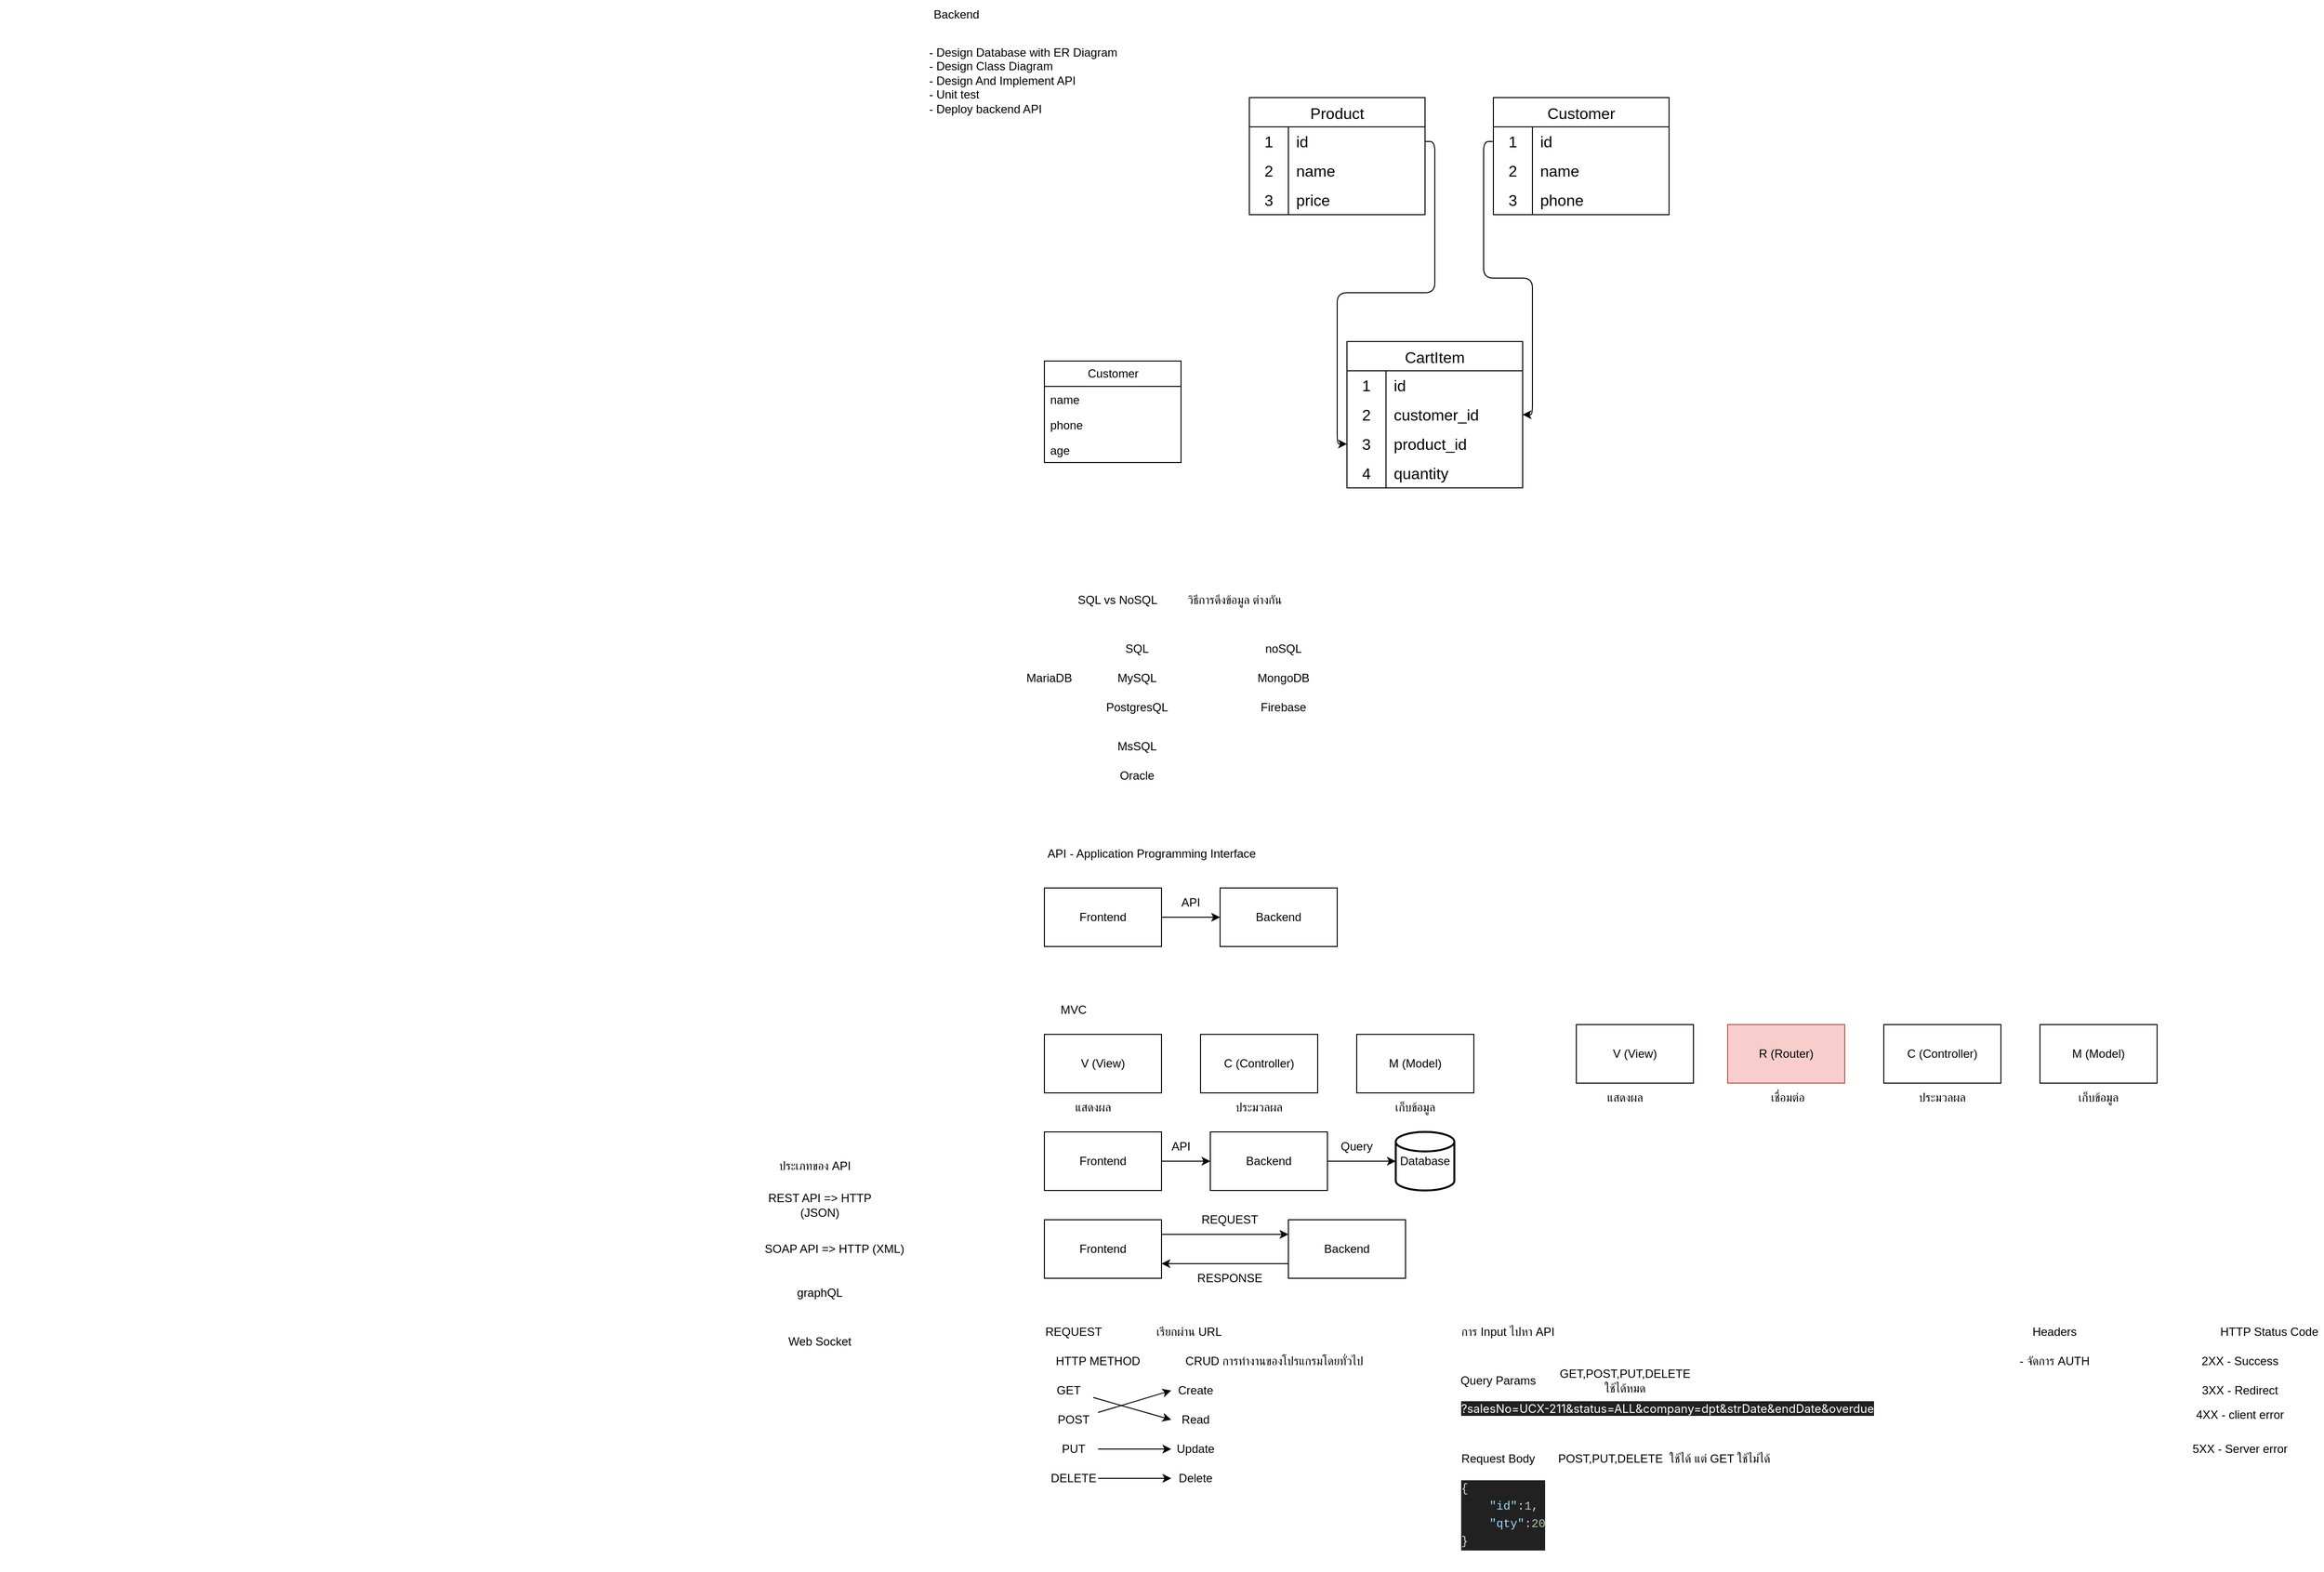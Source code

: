 <mxfile>
    <diagram id="RjGPyHFnhBbE_xV9-wUv" name="พื้นฐาน">
        <mxGraphModel dx="2564" dy="317" grid="1" gridSize="10" guides="1" tooltips="1" connect="1" arrows="1" fold="1" page="1" pageScale="1" pageWidth="850" pageHeight="1100" math="0" shadow="0">
            <root>
                <mxCell id="0"/>
                <mxCell id="1" parent="0"/>
                <mxCell id="3" value="Backend" style="text;html=1;align=center;verticalAlign=middle;whiteSpace=wrap;rounded=0;" parent="1" vertex="1">
                    <mxGeometry x="70" y="50" width="60" height="30" as="geometry"/>
                </mxCell>
                <mxCell id="4" value="- Design Database with ER Diagram&lt;div&gt;- Design Class Diagram&lt;/div&gt;&lt;div&gt;- Design And Implement API&lt;/div&gt;&lt;div&gt;- Unit test&lt;/div&gt;&lt;div&gt;- Deploy backend API&lt;/div&gt;&lt;div&gt;&lt;br&gt;&lt;/div&gt;" style="text;html=1;align=left;verticalAlign=top;whiteSpace=wrap;rounded=0;" parent="1" vertex="1">
                    <mxGeometry x="70" y="90" width="230" height="100" as="geometry"/>
                </mxCell>
                <mxCell id="8" value="Product" style="shape=table;startSize=30;container=1;collapsible=0;childLayout=tableLayout;fixedRows=1;rowLines=0;fontStyle=0;strokeColor=default;fontSize=16;" parent="1" vertex="1">
                    <mxGeometry x="400" y="150" width="180" height="120" as="geometry"/>
                </mxCell>
                <mxCell id="9" value="" style="shape=tableRow;horizontal=0;startSize=0;swimlaneHead=0;swimlaneBody=0;top=0;left=0;bottom=0;right=0;collapsible=0;dropTarget=0;fillColor=none;points=[[0,0.5],[1,0.5]];portConstraint=eastwest;strokeColor=inherit;fontSize=16;" parent="8" vertex="1">
                    <mxGeometry y="30" width="180" height="30" as="geometry"/>
                </mxCell>
                <mxCell id="10" value="1" style="shape=partialRectangle;html=1;whiteSpace=wrap;connectable=0;fillColor=none;top=0;left=0;bottom=0;right=0;overflow=hidden;pointerEvents=1;strokeColor=inherit;fontSize=16;" parent="9" vertex="1">
                    <mxGeometry width="40" height="30" as="geometry">
                        <mxRectangle width="40" height="30" as="alternateBounds"/>
                    </mxGeometry>
                </mxCell>
                <mxCell id="11" value="id" style="shape=partialRectangle;html=1;whiteSpace=wrap;connectable=0;fillColor=none;top=0;left=0;bottom=0;right=0;align=left;spacingLeft=6;overflow=hidden;strokeColor=inherit;fontSize=16;" parent="9" vertex="1">
                    <mxGeometry x="40" width="140" height="30" as="geometry">
                        <mxRectangle width="140" height="30" as="alternateBounds"/>
                    </mxGeometry>
                </mxCell>
                <mxCell id="12" value="" style="shape=tableRow;horizontal=0;startSize=0;swimlaneHead=0;swimlaneBody=0;top=0;left=0;bottom=0;right=0;collapsible=0;dropTarget=0;fillColor=none;points=[[0,0.5],[1,0.5]];portConstraint=eastwest;strokeColor=inherit;fontSize=16;" parent="8" vertex="1">
                    <mxGeometry y="60" width="180" height="30" as="geometry"/>
                </mxCell>
                <mxCell id="13" value="2" style="shape=partialRectangle;html=1;whiteSpace=wrap;connectable=0;fillColor=none;top=0;left=0;bottom=0;right=0;overflow=hidden;strokeColor=inherit;fontSize=16;" parent="12" vertex="1">
                    <mxGeometry width="40" height="30" as="geometry">
                        <mxRectangle width="40" height="30" as="alternateBounds"/>
                    </mxGeometry>
                </mxCell>
                <mxCell id="14" value="name" style="shape=partialRectangle;html=1;whiteSpace=wrap;connectable=0;fillColor=none;top=0;left=0;bottom=0;right=0;align=left;spacingLeft=6;overflow=hidden;strokeColor=inherit;fontSize=16;" parent="12" vertex="1">
                    <mxGeometry x="40" width="140" height="30" as="geometry">
                        <mxRectangle width="140" height="30" as="alternateBounds"/>
                    </mxGeometry>
                </mxCell>
                <mxCell id="15" value="" style="shape=tableRow;horizontal=0;startSize=0;swimlaneHead=0;swimlaneBody=0;top=0;left=0;bottom=0;right=0;collapsible=0;dropTarget=0;fillColor=none;points=[[0,0.5],[1,0.5]];portConstraint=eastwest;strokeColor=inherit;fontSize=16;" parent="8" vertex="1">
                    <mxGeometry y="90" width="180" height="30" as="geometry"/>
                </mxCell>
                <mxCell id="16" value="3" style="shape=partialRectangle;html=1;whiteSpace=wrap;connectable=0;fillColor=none;top=0;left=0;bottom=0;right=0;overflow=hidden;strokeColor=inherit;fontSize=16;" parent="15" vertex="1">
                    <mxGeometry width="40" height="30" as="geometry">
                        <mxRectangle width="40" height="30" as="alternateBounds"/>
                    </mxGeometry>
                </mxCell>
                <mxCell id="17" value="price" style="shape=partialRectangle;html=1;whiteSpace=wrap;connectable=0;fillColor=none;top=0;left=0;bottom=0;right=0;align=left;spacingLeft=6;overflow=hidden;strokeColor=inherit;fontSize=16;" parent="15" vertex="1">
                    <mxGeometry x="40" width="140" height="30" as="geometry">
                        <mxRectangle width="140" height="30" as="alternateBounds"/>
                    </mxGeometry>
                </mxCell>
                <mxCell id="18" value="Customer" style="shape=table;startSize=30;container=1;collapsible=0;childLayout=tableLayout;fixedRows=1;rowLines=0;fontStyle=0;strokeColor=default;fontSize=16;" parent="1" vertex="1">
                    <mxGeometry x="650" y="150" width="180" height="120" as="geometry"/>
                </mxCell>
                <mxCell id="19" value="" style="shape=tableRow;horizontal=0;startSize=0;swimlaneHead=0;swimlaneBody=0;top=0;left=0;bottom=0;right=0;collapsible=0;dropTarget=0;fillColor=none;points=[[0,0.5],[1,0.5]];portConstraint=eastwest;strokeColor=inherit;fontSize=16;" parent="18" vertex="1">
                    <mxGeometry y="30" width="180" height="30" as="geometry"/>
                </mxCell>
                <mxCell id="20" value="1" style="shape=partialRectangle;html=1;whiteSpace=wrap;connectable=0;fillColor=none;top=0;left=0;bottom=0;right=0;overflow=hidden;pointerEvents=1;strokeColor=inherit;fontSize=16;" parent="19" vertex="1">
                    <mxGeometry width="40" height="30" as="geometry">
                        <mxRectangle width="40" height="30" as="alternateBounds"/>
                    </mxGeometry>
                </mxCell>
                <mxCell id="21" value="id" style="shape=partialRectangle;html=1;whiteSpace=wrap;connectable=0;fillColor=none;top=0;left=0;bottom=0;right=0;align=left;spacingLeft=6;overflow=hidden;strokeColor=inherit;fontSize=16;" parent="19" vertex="1">
                    <mxGeometry x="40" width="140" height="30" as="geometry">
                        <mxRectangle width="140" height="30" as="alternateBounds"/>
                    </mxGeometry>
                </mxCell>
                <mxCell id="22" value="" style="shape=tableRow;horizontal=0;startSize=0;swimlaneHead=0;swimlaneBody=0;top=0;left=0;bottom=0;right=0;collapsible=0;dropTarget=0;fillColor=none;points=[[0,0.5],[1,0.5]];portConstraint=eastwest;strokeColor=inherit;fontSize=16;" parent="18" vertex="1">
                    <mxGeometry y="60" width="180" height="30" as="geometry"/>
                </mxCell>
                <mxCell id="23" value="2" style="shape=partialRectangle;html=1;whiteSpace=wrap;connectable=0;fillColor=none;top=0;left=0;bottom=0;right=0;overflow=hidden;strokeColor=inherit;fontSize=16;" parent="22" vertex="1">
                    <mxGeometry width="40" height="30" as="geometry">
                        <mxRectangle width="40" height="30" as="alternateBounds"/>
                    </mxGeometry>
                </mxCell>
                <mxCell id="24" value="name" style="shape=partialRectangle;html=1;whiteSpace=wrap;connectable=0;fillColor=none;top=0;left=0;bottom=0;right=0;align=left;spacingLeft=6;overflow=hidden;strokeColor=inherit;fontSize=16;" parent="22" vertex="1">
                    <mxGeometry x="40" width="140" height="30" as="geometry">
                        <mxRectangle width="140" height="30" as="alternateBounds"/>
                    </mxGeometry>
                </mxCell>
                <mxCell id="25" value="" style="shape=tableRow;horizontal=0;startSize=0;swimlaneHead=0;swimlaneBody=0;top=0;left=0;bottom=0;right=0;collapsible=0;dropTarget=0;fillColor=none;points=[[0,0.5],[1,0.5]];portConstraint=eastwest;strokeColor=inherit;fontSize=16;" parent="18" vertex="1">
                    <mxGeometry y="90" width="180" height="30" as="geometry"/>
                </mxCell>
                <mxCell id="26" value="3" style="shape=partialRectangle;html=1;whiteSpace=wrap;connectable=0;fillColor=none;top=0;left=0;bottom=0;right=0;overflow=hidden;strokeColor=inherit;fontSize=16;" parent="25" vertex="1">
                    <mxGeometry width="40" height="30" as="geometry">
                        <mxRectangle width="40" height="30" as="alternateBounds"/>
                    </mxGeometry>
                </mxCell>
                <mxCell id="27" value="phone" style="shape=partialRectangle;html=1;whiteSpace=wrap;connectable=0;fillColor=none;top=0;left=0;bottom=0;right=0;align=left;spacingLeft=6;overflow=hidden;strokeColor=inherit;fontSize=16;" parent="25" vertex="1">
                    <mxGeometry x="40" width="140" height="30" as="geometry">
                        <mxRectangle width="140" height="30" as="alternateBounds"/>
                    </mxGeometry>
                </mxCell>
                <mxCell id="28" value="CartItem" style="shape=table;startSize=30;container=1;collapsible=0;childLayout=tableLayout;fixedRows=1;rowLines=0;fontStyle=0;strokeColor=default;fontSize=16;" parent="1" vertex="1">
                    <mxGeometry x="500" y="400" width="180" height="150" as="geometry"/>
                </mxCell>
                <mxCell id="29" value="" style="shape=tableRow;horizontal=0;startSize=0;swimlaneHead=0;swimlaneBody=0;top=0;left=0;bottom=0;right=0;collapsible=0;dropTarget=0;fillColor=none;points=[[0,0.5],[1,0.5]];portConstraint=eastwest;strokeColor=inherit;fontSize=16;" parent="28" vertex="1">
                    <mxGeometry y="30" width="180" height="30" as="geometry"/>
                </mxCell>
                <mxCell id="30" value="1" style="shape=partialRectangle;html=1;whiteSpace=wrap;connectable=0;fillColor=none;top=0;left=0;bottom=0;right=0;overflow=hidden;pointerEvents=1;strokeColor=inherit;fontSize=16;" parent="29" vertex="1">
                    <mxGeometry width="40" height="30" as="geometry">
                        <mxRectangle width="40" height="30" as="alternateBounds"/>
                    </mxGeometry>
                </mxCell>
                <mxCell id="31" value="id" style="shape=partialRectangle;html=1;whiteSpace=wrap;connectable=0;fillColor=none;top=0;left=0;bottom=0;right=0;align=left;spacingLeft=6;overflow=hidden;strokeColor=inherit;fontSize=16;" parent="29" vertex="1">
                    <mxGeometry x="40" width="140" height="30" as="geometry">
                        <mxRectangle width="140" height="30" as="alternateBounds"/>
                    </mxGeometry>
                </mxCell>
                <mxCell id="32" value="" style="shape=tableRow;horizontal=0;startSize=0;swimlaneHead=0;swimlaneBody=0;top=0;left=0;bottom=0;right=0;collapsible=0;dropTarget=0;fillColor=none;points=[[0,0.5],[1,0.5]];portConstraint=eastwest;strokeColor=inherit;fontSize=16;" parent="28" vertex="1">
                    <mxGeometry y="60" width="180" height="30" as="geometry"/>
                </mxCell>
                <mxCell id="33" value="2" style="shape=partialRectangle;html=1;whiteSpace=wrap;connectable=0;fillColor=none;top=0;left=0;bottom=0;right=0;overflow=hidden;strokeColor=inherit;fontSize=16;" parent="32" vertex="1">
                    <mxGeometry width="40" height="30" as="geometry">
                        <mxRectangle width="40" height="30" as="alternateBounds"/>
                    </mxGeometry>
                </mxCell>
                <mxCell id="34" value="customer_id" style="shape=partialRectangle;html=1;whiteSpace=wrap;connectable=0;fillColor=none;top=0;left=0;bottom=0;right=0;align=left;spacingLeft=6;overflow=hidden;strokeColor=inherit;fontSize=16;" parent="32" vertex="1">
                    <mxGeometry x="40" width="140" height="30" as="geometry">
                        <mxRectangle width="140" height="30" as="alternateBounds"/>
                    </mxGeometry>
                </mxCell>
                <mxCell id="35" value="" style="shape=tableRow;horizontal=0;startSize=0;swimlaneHead=0;swimlaneBody=0;top=0;left=0;bottom=0;right=0;collapsible=0;dropTarget=0;fillColor=none;points=[[0,0.5],[1,0.5]];portConstraint=eastwest;strokeColor=inherit;fontSize=16;" parent="28" vertex="1">
                    <mxGeometry y="90" width="180" height="30" as="geometry"/>
                </mxCell>
                <mxCell id="36" value="3" style="shape=partialRectangle;html=1;whiteSpace=wrap;connectable=0;fillColor=none;top=0;left=0;bottom=0;right=0;overflow=hidden;strokeColor=inherit;fontSize=16;" parent="35" vertex="1">
                    <mxGeometry width="40" height="30" as="geometry">
                        <mxRectangle width="40" height="30" as="alternateBounds"/>
                    </mxGeometry>
                </mxCell>
                <mxCell id="37" value="product_id" style="shape=partialRectangle;html=1;whiteSpace=wrap;connectable=0;fillColor=none;top=0;left=0;bottom=0;right=0;align=left;spacingLeft=6;overflow=hidden;strokeColor=inherit;fontSize=16;" parent="35" vertex="1">
                    <mxGeometry x="40" width="140" height="30" as="geometry">
                        <mxRectangle width="140" height="30" as="alternateBounds"/>
                    </mxGeometry>
                </mxCell>
                <mxCell id="38" style="shape=tableRow;horizontal=0;startSize=0;swimlaneHead=0;swimlaneBody=0;top=0;left=0;bottom=0;right=0;collapsible=0;dropTarget=0;fillColor=none;points=[[0,0.5],[1,0.5]];portConstraint=eastwest;strokeColor=inherit;fontSize=16;" parent="28" vertex="1">
                    <mxGeometry y="120" width="180" height="30" as="geometry"/>
                </mxCell>
                <mxCell id="39" value="4" style="shape=partialRectangle;html=1;whiteSpace=wrap;connectable=0;fillColor=none;top=0;left=0;bottom=0;right=0;overflow=hidden;strokeColor=inherit;fontSize=16;" parent="38" vertex="1">
                    <mxGeometry width="40" height="30" as="geometry">
                        <mxRectangle width="40" height="30" as="alternateBounds"/>
                    </mxGeometry>
                </mxCell>
                <mxCell id="40" value="quantity" style="shape=partialRectangle;html=1;whiteSpace=wrap;connectable=0;fillColor=none;top=0;left=0;bottom=0;right=0;align=left;spacingLeft=6;overflow=hidden;strokeColor=inherit;fontSize=16;" parent="38" vertex="1">
                    <mxGeometry x="40" width="140" height="30" as="geometry">
                        <mxRectangle width="140" height="30" as="alternateBounds"/>
                    </mxGeometry>
                </mxCell>
                <mxCell id="41" style="edgeStyle=orthogonalEdgeStyle;html=1;exitX=1;exitY=0.5;exitDx=0;exitDy=0;entryX=0;entryY=0.5;entryDx=0;entryDy=0;" parent="1" source="9" target="35" edge="1">
                    <mxGeometry relative="1" as="geometry"/>
                </mxCell>
                <mxCell id="42" style="edgeStyle=orthogonalEdgeStyle;html=1;exitX=0;exitY=0.5;exitDx=0;exitDy=0;entryX=1;entryY=0.5;entryDx=0;entryDy=0;" parent="1" source="19" target="32" edge="1">
                    <mxGeometry relative="1" as="geometry"/>
                </mxCell>
                <mxCell id="43" value="Customer" style="swimlane;fontStyle=0;childLayout=stackLayout;horizontal=1;startSize=26;fillColor=none;horizontalStack=0;resizeParent=1;resizeParentMax=0;resizeLast=0;collapsible=1;marginBottom=0;html=1;" parent="1" vertex="1">
                    <mxGeometry x="190" y="420" width="140" height="104" as="geometry"/>
                </mxCell>
                <mxCell id="44" value="name" style="text;strokeColor=none;fillColor=none;align=left;verticalAlign=top;spacingLeft=4;spacingRight=4;overflow=hidden;rotatable=0;points=[[0,0.5],[1,0.5]];portConstraint=eastwest;whiteSpace=wrap;html=1;" parent="43" vertex="1">
                    <mxGeometry y="26" width="140" height="26" as="geometry"/>
                </mxCell>
                <mxCell id="45" value="phone" style="text;strokeColor=none;fillColor=none;align=left;verticalAlign=top;spacingLeft=4;spacingRight=4;overflow=hidden;rotatable=0;points=[[0,0.5],[1,0.5]];portConstraint=eastwest;whiteSpace=wrap;html=1;" parent="43" vertex="1">
                    <mxGeometry y="52" width="140" height="26" as="geometry"/>
                </mxCell>
                <mxCell id="46" value="age" style="text;strokeColor=none;fillColor=none;align=left;verticalAlign=top;spacingLeft=4;spacingRight=4;overflow=hidden;rotatable=0;points=[[0,0.5],[1,0.5]];portConstraint=eastwest;whiteSpace=wrap;html=1;" parent="43" vertex="1">
                    <mxGeometry y="78" width="140" height="26" as="geometry"/>
                </mxCell>
                <mxCell id="47" value="SQL vs NoSQL" style="text;html=1;align=center;verticalAlign=middle;whiteSpace=wrap;rounded=0;" parent="1" vertex="1">
                    <mxGeometry x="200" y="650" width="130" height="30" as="geometry"/>
                </mxCell>
                <mxCell id="48" value="วิธีการดึงข้อมูล ต่างกัน" style="text;html=1;align=center;verticalAlign=middle;whiteSpace=wrap;rounded=0;" parent="1" vertex="1">
                    <mxGeometry x="320" y="650" width="130" height="30" as="geometry"/>
                </mxCell>
                <mxCell id="49" value="MySQL" style="text;html=1;align=center;verticalAlign=middle;whiteSpace=wrap;rounded=0;" parent="1" vertex="1">
                    <mxGeometry x="220" y="730" width="130" height="30" as="geometry"/>
                </mxCell>
                <mxCell id="50" value="PostgresQL" style="text;html=1;align=center;verticalAlign=middle;whiteSpace=wrap;rounded=0;" parent="1" vertex="1">
                    <mxGeometry x="220" y="760" width="130" height="30" as="geometry"/>
                </mxCell>
                <mxCell id="51" value="MsSQL" style="text;html=1;align=center;verticalAlign=middle;whiteSpace=wrap;rounded=0;" parent="1" vertex="1">
                    <mxGeometry x="220" y="800" width="130" height="30" as="geometry"/>
                </mxCell>
                <mxCell id="52" value="Oracle" style="text;html=1;align=center;verticalAlign=middle;whiteSpace=wrap;rounded=0;" parent="1" vertex="1">
                    <mxGeometry x="220" y="830" width="130" height="30" as="geometry"/>
                </mxCell>
                <mxCell id="53" value="SQL" style="text;html=1;align=center;verticalAlign=middle;whiteSpace=wrap;rounded=0;" parent="1" vertex="1">
                    <mxGeometry x="220" y="700" width="130" height="30" as="geometry"/>
                </mxCell>
                <mxCell id="54" value="noSQL" style="text;html=1;align=center;verticalAlign=middle;whiteSpace=wrap;rounded=0;" parent="1" vertex="1">
                    <mxGeometry x="370" y="700" width="130" height="30" as="geometry"/>
                </mxCell>
                <mxCell id="55" value="MongoDB" style="text;html=1;align=center;verticalAlign=middle;whiteSpace=wrap;rounded=0;" parent="1" vertex="1">
                    <mxGeometry x="370" y="730" width="130" height="30" as="geometry"/>
                </mxCell>
                <mxCell id="56" value="Firebase" style="text;html=1;align=center;verticalAlign=middle;whiteSpace=wrap;rounded=0;" parent="1" vertex="1">
                    <mxGeometry x="370" y="760" width="130" height="30" as="geometry"/>
                </mxCell>
                <mxCell id="57" value="MariaDB" style="text;html=1;align=center;verticalAlign=middle;whiteSpace=wrap;rounded=0;" parent="1" vertex="1">
                    <mxGeometry x="130" y="730" width="130" height="30" as="geometry"/>
                </mxCell>
                <mxCell id="61" value="API - Application Programming Interface" style="text;html=1;align=center;verticalAlign=middle;whiteSpace=wrap;rounded=0;" parent="1" vertex="1">
                    <mxGeometry x="190" y="910" width="220" height="30" as="geometry"/>
                </mxCell>
                <mxCell id="64" style="edgeStyle=none;html=1;" parent="1" source="62" target="63" edge="1">
                    <mxGeometry relative="1" as="geometry"/>
                </mxCell>
                <mxCell id="62" value="Frontend" style="rounded=0;whiteSpace=wrap;html=1;" parent="1" vertex="1">
                    <mxGeometry x="190" y="960" width="120" height="60" as="geometry"/>
                </mxCell>
                <mxCell id="63" value="Backend" style="rounded=0;whiteSpace=wrap;html=1;" parent="1" vertex="1">
                    <mxGeometry x="370" y="960" width="120" height="60" as="geometry"/>
                </mxCell>
                <mxCell id="65" value="API" style="text;html=1;align=center;verticalAlign=middle;whiteSpace=wrap;rounded=0;" parent="1" vertex="1">
                    <mxGeometry x="310" y="960" width="60" height="30" as="geometry"/>
                </mxCell>
                <mxCell id="66" value="MVC" style="text;html=1;align=center;verticalAlign=middle;whiteSpace=wrap;rounded=0;" parent="1" vertex="1">
                    <mxGeometry x="190" y="1070" width="60" height="30" as="geometry"/>
                </mxCell>
                <mxCell id="67" value="V (View)" style="rounded=0;whiteSpace=wrap;html=1;" parent="1" vertex="1">
                    <mxGeometry x="190" y="1110" width="120" height="60" as="geometry"/>
                </mxCell>
                <mxCell id="68" value="C (Controller)" style="rounded=0;whiteSpace=wrap;html=1;" parent="1" vertex="1">
                    <mxGeometry x="350" y="1110" width="120" height="60" as="geometry"/>
                </mxCell>
                <mxCell id="69" value="M (Model)" style="rounded=0;whiteSpace=wrap;html=1;" parent="1" vertex="1">
                    <mxGeometry x="510" y="1110" width="120" height="60" as="geometry"/>
                </mxCell>
                <mxCell id="70" value="แสดงผล" style="text;html=1;align=center;verticalAlign=middle;whiteSpace=wrap;rounded=0;" parent="1" vertex="1">
                    <mxGeometry x="210" y="1170" width="60" height="30" as="geometry"/>
                </mxCell>
                <mxCell id="71" value="&lt;span style=&quot;color: rgb(0, 0, 0);&quot;&gt;ประมวลผล&lt;/span&gt;" style="text;html=1;align=center;verticalAlign=middle;whiteSpace=wrap;rounded=0;" parent="1" vertex="1">
                    <mxGeometry x="380" y="1170" width="60" height="30" as="geometry"/>
                </mxCell>
                <mxCell id="72" value="&lt;span style=&quot;color: rgb(0, 0, 0);&quot;&gt;เก็บข้อมูล&lt;/span&gt;" style="text;html=1;align=center;verticalAlign=middle;whiteSpace=wrap;rounded=0;" parent="1" vertex="1">
                    <mxGeometry x="540" y="1170" width="60" height="30" as="geometry"/>
                </mxCell>
                <mxCell id="76" style="edgeStyle=none;html=1;" parent="1" source="73" target="74" edge="1">
                    <mxGeometry relative="1" as="geometry"/>
                </mxCell>
                <mxCell id="73" value="Frontend" style="rounded=0;whiteSpace=wrap;html=1;" parent="1" vertex="1">
                    <mxGeometry x="190" y="1210" width="120" height="60" as="geometry"/>
                </mxCell>
                <mxCell id="78" value="" style="edgeStyle=none;html=1;" parent="1" source="74" target="75" edge="1">
                    <mxGeometry relative="1" as="geometry"/>
                </mxCell>
                <mxCell id="74" value="Backend" style="rounded=0;whiteSpace=wrap;html=1;" parent="1" vertex="1">
                    <mxGeometry x="360" y="1210" width="120" height="60" as="geometry"/>
                </mxCell>
                <mxCell id="75" value="Database" style="strokeWidth=2;html=1;shape=mxgraph.flowchart.database;whiteSpace=wrap;" parent="1" vertex="1">
                    <mxGeometry x="550" y="1210" width="60" height="60" as="geometry"/>
                </mxCell>
                <mxCell id="77" value="API" style="text;html=1;align=center;verticalAlign=middle;whiteSpace=wrap;rounded=0;" parent="1" vertex="1">
                    <mxGeometry x="300" y="1210" width="60" height="30" as="geometry"/>
                </mxCell>
                <mxCell id="79" value="Query" style="text;html=1;align=center;verticalAlign=middle;whiteSpace=wrap;rounded=0;" parent="1" vertex="1">
                    <mxGeometry x="480" y="1210" width="60" height="30" as="geometry"/>
                </mxCell>
                <mxCell id="88" style="edgeStyle=none;html=1;" parent="1" edge="1">
                    <mxGeometry relative="1" as="geometry">
                        <mxPoint x="310" y="1315" as="sourcePoint"/>
                        <mxPoint x="440" y="1315" as="targetPoint"/>
                    </mxGeometry>
                </mxCell>
                <mxCell id="80" value="Frontend" style="rounded=0;whiteSpace=wrap;html=1;" parent="1" vertex="1">
                    <mxGeometry x="190" y="1300" width="120" height="60" as="geometry"/>
                </mxCell>
                <mxCell id="90" style="edgeStyle=none;html=1;entryX=1;entryY=0.75;entryDx=0;entryDy=0;exitX=0;exitY=0.75;exitDx=0;exitDy=0;" parent="1" source="81" target="80" edge="1">
                    <mxGeometry relative="1" as="geometry"/>
                </mxCell>
                <mxCell id="81" value="Backend" style="rounded=0;whiteSpace=wrap;html=1;" parent="1" vertex="1">
                    <mxGeometry x="440" y="1300" width="120" height="60" as="geometry"/>
                </mxCell>
                <mxCell id="82" value="ประเภทของ API" style="text;html=1;align=center;verticalAlign=middle;whiteSpace=wrap;rounded=0;" parent="1" vertex="1">
                    <mxGeometry x="-100" y="1230" width="110" height="30" as="geometry"/>
                </mxCell>
                <mxCell id="83" value="REST API =&amp;gt; HTTP (JSON)" style="text;html=1;align=center;verticalAlign=middle;whiteSpace=wrap;rounded=0;" parent="1" vertex="1">
                    <mxGeometry x="-100" y="1270" width="120" height="30" as="geometry"/>
                </mxCell>
                <mxCell id="84" value="SOAP API =&amp;gt; HTTP (XML)" style="text;html=1;align=center;verticalAlign=middle;whiteSpace=wrap;rounded=0;" parent="1" vertex="1">
                    <mxGeometry x="-100" y="1315" width="150" height="30" as="geometry"/>
                </mxCell>
                <mxCell id="85" value="" style="shape=image;verticalLabelPosition=bottom;labelBackgroundColor=default;verticalAlign=top;aspect=fixed;imageAspect=0;image=https://miro.medium.com/v2/resize:fit:793/1*dvI7HYftuM3CokPLB7KTdw.png;" parent="1" vertex="1">
                    <mxGeometry x="-880" y="1150" width="634" height="453" as="geometry"/>
                </mxCell>
                <mxCell id="86" value="graphQL" style="text;html=1;align=center;verticalAlign=middle;whiteSpace=wrap;rounded=0;" parent="1" vertex="1">
                    <mxGeometry x="-115" y="1360" width="150" height="30" as="geometry"/>
                </mxCell>
                <mxCell id="87" value="Web Socket" style="text;html=1;align=center;verticalAlign=middle;whiteSpace=wrap;rounded=0;" parent="1" vertex="1">
                    <mxGeometry x="-115" y="1410" width="150" height="30" as="geometry"/>
                </mxCell>
                <mxCell id="91" value="REQUEST" style="text;html=1;align=center;verticalAlign=middle;whiteSpace=wrap;rounded=0;" parent="1" vertex="1">
                    <mxGeometry x="350" y="1285" width="60" height="30" as="geometry"/>
                </mxCell>
                <mxCell id="92" value="RESPONSE" style="text;html=1;align=center;verticalAlign=middle;whiteSpace=wrap;rounded=0;" parent="1" vertex="1">
                    <mxGeometry x="350" y="1345" width="60" height="30" as="geometry"/>
                </mxCell>
                <mxCell id="93" value="REQUEST" style="text;html=1;align=center;verticalAlign=middle;whiteSpace=wrap;rounded=0;" parent="1" vertex="1">
                    <mxGeometry x="190" y="1400" width="60" height="30" as="geometry"/>
                </mxCell>
                <mxCell id="94" value="HTTP METHOD" style="text;html=1;align=center;verticalAlign=middle;whiteSpace=wrap;rounded=0;" parent="1" vertex="1">
                    <mxGeometry x="190" y="1430" width="110" height="30" as="geometry"/>
                </mxCell>
                <mxCell id="99" value="" style="edgeStyle=none;html=1;" parent="1" source="95" target="94" edge="1">
                    <mxGeometry relative="1" as="geometry"/>
                </mxCell>
                <mxCell id="100" value="" style="edgeStyle=none;html=1;" parent="1" source="95" target="94" edge="1">
                    <mxGeometry relative="1" as="geometry"/>
                </mxCell>
                <mxCell id="106" style="edgeStyle=none;html=1;entryX=0;entryY=0.5;entryDx=0;entryDy=0;" parent="1" source="95" target="103" edge="1">
                    <mxGeometry relative="1" as="geometry"/>
                </mxCell>
                <mxCell id="95" value="GET" style="text;html=1;align=center;verticalAlign=middle;whiteSpace=wrap;rounded=0;" parent="1" vertex="1">
                    <mxGeometry x="190" y="1460" width="50" height="30" as="geometry"/>
                </mxCell>
                <mxCell id="107" style="edgeStyle=none;html=1;entryX=0;entryY=0.5;entryDx=0;entryDy=0;" parent="1" source="96" target="102" edge="1">
                    <mxGeometry relative="1" as="geometry"/>
                </mxCell>
                <mxCell id="96" value="POST" style="text;html=1;align=center;verticalAlign=middle;whiteSpace=wrap;rounded=0;" parent="1" vertex="1">
                    <mxGeometry x="195" y="1490" width="50" height="30" as="geometry"/>
                </mxCell>
                <mxCell id="108" style="edgeStyle=none;html=1;" parent="1" source="97" target="104" edge="1">
                    <mxGeometry relative="1" as="geometry"/>
                </mxCell>
                <mxCell id="97" value="PUT" style="text;html=1;align=center;verticalAlign=middle;whiteSpace=wrap;rounded=0;" parent="1" vertex="1">
                    <mxGeometry x="195" y="1520" width="50" height="30" as="geometry"/>
                </mxCell>
                <mxCell id="109" style="edgeStyle=none;html=1;entryX=0;entryY=0.5;entryDx=0;entryDy=0;" parent="1" source="98" target="105" edge="1">
                    <mxGeometry relative="1" as="geometry"/>
                </mxCell>
                <mxCell id="98" value="DELETE" style="text;html=1;align=center;verticalAlign=middle;whiteSpace=wrap;rounded=0;" parent="1" vertex="1">
                    <mxGeometry x="195" y="1550" width="50" height="30" as="geometry"/>
                </mxCell>
                <mxCell id="101" value="CRUD การทำงานของโปรแกรมโดยทั่วไป" style="text;html=1;align=center;verticalAlign=middle;resizable=0;points=[];autosize=1;strokeColor=none;fillColor=none;" parent="1" vertex="1">
                    <mxGeometry x="310" y="1430" width="230" height="30" as="geometry"/>
                </mxCell>
                <mxCell id="102" value="Create" style="text;html=1;align=center;verticalAlign=middle;whiteSpace=wrap;rounded=0;" parent="1" vertex="1">
                    <mxGeometry x="320" y="1460" width="50" height="30" as="geometry"/>
                </mxCell>
                <mxCell id="103" value="Read" style="text;html=1;align=center;verticalAlign=middle;whiteSpace=wrap;rounded=0;" parent="1" vertex="1">
                    <mxGeometry x="320" y="1490" width="50" height="30" as="geometry"/>
                </mxCell>
                <mxCell id="104" value="Update" style="text;html=1;align=center;verticalAlign=middle;whiteSpace=wrap;rounded=0;" parent="1" vertex="1">
                    <mxGeometry x="320" y="1520" width="50" height="30" as="geometry"/>
                </mxCell>
                <mxCell id="105" value="Delete" style="text;html=1;align=center;verticalAlign=middle;whiteSpace=wrap;rounded=0;" parent="1" vertex="1">
                    <mxGeometry x="320" y="1550" width="50" height="30" as="geometry"/>
                </mxCell>
                <mxCell id="111" value="Query Params" style="text;html=1;align=center;verticalAlign=middle;whiteSpace=wrap;rounded=0;" parent="1" vertex="1">
                    <mxGeometry x="600" y="1450" width="110" height="30" as="geometry"/>
                </mxCell>
                <mxCell id="112" value="Request Body" style="text;html=1;align=center;verticalAlign=middle;whiteSpace=wrap;rounded=0;" parent="1" vertex="1">
                    <mxGeometry x="600" y="1530" width="110" height="30" as="geometry"/>
                </mxCell>
                <mxCell id="113" value="เรียกผ่าน URL&amp;nbsp;" style="text;html=1;align=center;verticalAlign=middle;whiteSpace=wrap;rounded=0;" parent="1" vertex="1">
                    <mxGeometry x="285" y="1400" width="110" height="30" as="geometry"/>
                </mxCell>
                <mxCell id="115" value="การ Input ไปหา API" style="text;html=1;align=center;verticalAlign=middle;whiteSpace=wrap;rounded=0;" parent="1" vertex="1">
                    <mxGeometry x="610" y="1400" width="110" height="30" as="geometry"/>
                </mxCell>
                <mxCell id="116" value="GET,POST,PUT,DELETE ใช้ได้หมด" style="text;html=1;align=center;verticalAlign=middle;whiteSpace=wrap;rounded=0;" parent="1" vertex="1">
                    <mxGeometry x="730" y="1450" width="110" height="30" as="geometry"/>
                </mxCell>
                <mxCell id="118" value="POST,PUT,DELETE&amp;nbsp; ใช้ได้ แต่ GET ใช้ไม่ได้" style="text;html=1;align=center;verticalAlign=middle;whiteSpace=wrap;rounded=0;" parent="1" vertex="1">
                    <mxGeometry x="700" y="1530" width="250" height="30" as="geometry"/>
                </mxCell>
                <mxCell id="120" value="&lt;span style=&quot;color: rgb(255, 255, 255); font-family: Inter, system-ui, -apple-system, BlinkMacSystemFont, &amp;quot;Segoe UI&amp;quot;, Roboto, Oxygen, Ubuntu, Cantarell, &amp;quot;Fira Sans&amp;quot;, &amp;quot;Droid Sans&amp;quot;, Helvetica, Arial, sans-serif; font-size: 12px; font-style: normal; font-variant-ligatures: normal; font-variant-caps: normal; font-weight: 400; letter-spacing: normal; orphans: 2; text-align: left; text-indent: 0px; text-transform: none; widows: 2; word-spacing: 0px; -webkit-text-stroke-width: 0px; white-space: pre-wrap; background-color: rgb(33, 33, 33); text-decoration-thickness: initial; text-decoration-style: initial; text-decoration-color: initial; display: inline !important; float: none;&quot;&gt;?salesNo=UCX-211&amp;amp;status=ALL&amp;amp;company=dpt&amp;amp;strDate&amp;amp;endDate&amp;amp;overdue&lt;/span&gt;" style="text;whiteSpace=wrap;html=1;" parent="1" vertex="1">
                    <mxGeometry x="615" y="1480" width="440" height="40" as="geometry"/>
                </mxCell>
                <mxCell id="121" value="&lt;div style=&quot;color: #f8f8f2;background-color: #212121;font-family: IBMPlexMono, &#39;Courier New&#39;, monospace, Consolas, &#39;Courier New&#39;, monospace;font-weight: normal;font-size: 12px;line-height: 18px;white-space: pre;&quot;&gt;&lt;div&gt;&lt;span style=&quot;color: #dcdcdc;&quot;&gt;{&lt;/span&gt;&lt;/div&gt;&lt;div&gt;&lt;span style=&quot;color: #f8f8f2;&quot;&gt;&amp;nbsp; &amp;nbsp; &lt;/span&gt;&lt;span style=&quot;color: #9cdcfe;&quot;&gt;&quot;id&quot;&lt;/span&gt;&lt;span style=&quot;color: #dcdcdc;&quot;&gt;:&lt;/span&gt;&lt;span style=&quot;color: #b5cea8;&quot;&gt;1&lt;/span&gt;&lt;span style=&quot;color: #dcdcdc;&quot;&gt;,&lt;/span&gt;&lt;/div&gt;&lt;div&gt;&lt;span style=&quot;color: #f8f8f2;&quot;&gt;&amp;nbsp; &amp;nbsp; &lt;/span&gt;&lt;span style=&quot;color: #9cdcfe;&quot;&gt;&quot;qty&quot;&lt;/span&gt;&lt;span style=&quot;color: #dcdcdc;&quot;&gt;:&lt;/span&gt;&lt;span style=&quot;color: #b5cea8;&quot;&gt;20&lt;/span&gt;&lt;/div&gt;&lt;div&gt;&lt;span style=&quot;color: #dcdcdc;&quot;&gt;}&lt;/span&gt;&lt;/div&gt;&lt;/div&gt;" style="text;whiteSpace=wrap;html=1;" parent="1" vertex="1">
                    <mxGeometry x="615" y="1560" width="120" height="100" as="geometry"/>
                </mxCell>
                <mxCell id="122" value="Headers" style="text;html=1;align=center;verticalAlign=middle;whiteSpace=wrap;rounded=0;" parent="1" vertex="1">
                    <mxGeometry x="1170" y="1400" width="110" height="30" as="geometry"/>
                </mxCell>
                <mxCell id="123" value="- จัดการ AUTH" style="text;html=1;align=center;verticalAlign=middle;whiteSpace=wrap;rounded=0;" parent="1" vertex="1">
                    <mxGeometry x="1170" y="1430" width="110" height="30" as="geometry"/>
                </mxCell>
                <mxCell id="124" value="HTTP Status Code" style="text;html=1;align=center;verticalAlign=middle;whiteSpace=wrap;rounded=0;" parent="1" vertex="1">
                    <mxGeometry x="1390" y="1400" width="110" height="30" as="geometry"/>
                </mxCell>
                <mxCell id="125" value="2XX - Success" style="text;html=1;align=center;verticalAlign=middle;whiteSpace=wrap;rounded=0;" parent="1" vertex="1">
                    <mxGeometry x="1360" y="1430" width="110" height="30" as="geometry"/>
                </mxCell>
                <mxCell id="126" value="3XX - Redirect" style="text;html=1;align=center;verticalAlign=middle;whiteSpace=wrap;rounded=0;" parent="1" vertex="1">
                    <mxGeometry x="1360" y="1460" width="110" height="30" as="geometry"/>
                </mxCell>
                <mxCell id="127" value="4XX - client error" style="text;html=1;align=center;verticalAlign=middle;whiteSpace=wrap;rounded=0;" parent="1" vertex="1">
                    <mxGeometry x="1360" y="1485" width="110" height="30" as="geometry"/>
                </mxCell>
                <mxCell id="128" value="5XX - Server error" style="text;html=1;align=center;verticalAlign=middle;whiteSpace=wrap;rounded=0;" parent="1" vertex="1">
                    <mxGeometry x="1360" y="1520" width="110" height="30" as="geometry"/>
                </mxCell>
                <mxCell id="133" value="V (View)" style="rounded=0;whiteSpace=wrap;html=1;" parent="1" vertex="1">
                    <mxGeometry x="735" y="1100" width="120" height="60" as="geometry"/>
                </mxCell>
                <mxCell id="134" value="C (Controller)" style="rounded=0;whiteSpace=wrap;html=1;" parent="1" vertex="1">
                    <mxGeometry x="1050" y="1100" width="120" height="60" as="geometry"/>
                </mxCell>
                <mxCell id="135" value="M (Model)" style="rounded=0;whiteSpace=wrap;html=1;" parent="1" vertex="1">
                    <mxGeometry x="1210" y="1100" width="120" height="60" as="geometry"/>
                </mxCell>
                <mxCell id="136" value="แสดงผล" style="text;html=1;align=center;verticalAlign=middle;whiteSpace=wrap;rounded=0;" parent="1" vertex="1">
                    <mxGeometry x="755" y="1160" width="60" height="30" as="geometry"/>
                </mxCell>
                <mxCell id="137" value="&lt;span style=&quot;color: rgb(0, 0, 0);&quot;&gt;ประมวลผล&lt;/span&gt;" style="text;html=1;align=center;verticalAlign=middle;whiteSpace=wrap;rounded=0;" parent="1" vertex="1">
                    <mxGeometry x="1080" y="1160" width="60" height="30" as="geometry"/>
                </mxCell>
                <mxCell id="138" value="&lt;span style=&quot;color: rgb(0, 0, 0);&quot;&gt;เก็บข้อมูล&lt;/span&gt;" style="text;html=1;align=center;verticalAlign=middle;whiteSpace=wrap;rounded=0;" parent="1" vertex="1">
                    <mxGeometry x="1240" y="1160" width="60" height="30" as="geometry"/>
                </mxCell>
                <mxCell id="144" value="R (Router)" style="rounded=0;whiteSpace=wrap;html=1;fillColor=#f8cecc;strokeColor=#b85450;" parent="1" vertex="1">
                    <mxGeometry x="890" y="1100" width="120" height="60" as="geometry"/>
                </mxCell>
                <mxCell id="145" value="&amp;nbsp;เชื่อมต่อ" style="text;html=1;align=center;verticalAlign=middle;whiteSpace=wrap;rounded=0;" parent="1" vertex="1">
                    <mxGeometry x="920" y="1160" width="60" height="30" as="geometry"/>
                </mxCell>
            </root>
        </mxGraphModel>
    </diagram>
    <diagram id="rmXmrX7VUIWJJOYZB678" name="1-todo-list">
        <mxGraphModel dx="751" dy="1376" grid="1" gridSize="10" guides="1" tooltips="1" connect="1" arrows="1" fold="1" page="1" pageScale="1" pageWidth="850" pageHeight="1100" math="0" shadow="0">
            <root>
                <mxCell id="0"/>
                <mxCell id="1" parent="0"/>
                <mxCell id="ahuHRV_Op4VKkKSEOVyO-5" style="edgeStyle=none;html=1;" edge="1" parent="1" source="ahuHRV_Op4VKkKSEOVyO-1" target="ahuHRV_Op4VKkKSEOVyO-4">
                    <mxGeometry relative="1" as="geometry"/>
                </mxCell>
                <mxCell id="ahuHRV_Op4VKkKSEOVyO-1" value="Nodejs (express library)" style="rounded=0;whiteSpace=wrap;html=1;" vertex="1" parent="1">
                    <mxGeometry x="140" y="90" width="170" height="60" as="geometry"/>
                </mxCell>
                <mxCell id="ahuHRV_Op4VKkKSEOVyO-3" value="Backend" style="text;html=1;align=center;verticalAlign=middle;whiteSpace=wrap;rounded=0;" vertex="1" parent="1">
                    <mxGeometry x="195" y="50" width="60" height="30" as="geometry"/>
                </mxCell>
                <mxCell id="ahuHRV_Op4VKkKSEOVyO-4" value="Postgres SQL" style="shape=cylinder3;whiteSpace=wrap;html=1;boundedLbl=1;backgroundOutline=1;size=15;" vertex="1" parent="1">
                    <mxGeometry x="450" y="80" width="60" height="80" as="geometry"/>
                </mxCell>
                <mxCell id="ahuHRV_Op4VKkKSEOVyO-6" value="Database" style="text;html=1;align=center;verticalAlign=middle;whiteSpace=wrap;rounded=0;" vertex="1" parent="1">
                    <mxGeometry x="450" y="50" width="60" height="30" as="geometry"/>
                </mxCell>
                <mxCell id="ahuHRV_Op4VKkKSEOVyO-7" value="PgAdmin" style="whiteSpace=wrap;html=1;aspect=fixed;" vertex="1" parent="1">
                    <mxGeometry x="560" y="80" width="80" height="80" as="geometry"/>
                </mxCell>
                <mxCell id="ahuHRV_Op4VKkKSEOVyO-8" value="GUI Database&amp;nbsp;" style="text;html=1;align=center;verticalAlign=middle;whiteSpace=wrap;rounded=0;" vertex="1" parent="1">
                    <mxGeometry x="570" y="50" width="60" height="30" as="geometry"/>
                </mxCell>
                <mxCell id="ahuHRV_Op4VKkKSEOVyO-9" value="เอาไว้สร้าง table และจัดการฐานข้อมูล" style="text;html=1;align=center;verticalAlign=middle;whiteSpace=wrap;rounded=0;" vertex="1" parent="1">
                    <mxGeometry x="650" y="60" width="60" height="30" as="geometry"/>
                </mxCell>
                <mxCell id="ahuHRV_Op4VKkKSEOVyO-10" value="" style="swimlane;startSize=0;" vertex="1" parent="1">
                    <mxGeometry x="430" y="20" width="300" height="200" as="geometry"/>
                </mxCell>
                <mxCell id="ahuHRV_Op4VKkKSEOVyO-11" value="Docker Container" style="text;html=1;align=center;verticalAlign=middle;whiteSpace=wrap;rounded=0;" vertex="1" parent="1">
                    <mxGeometry x="430" y="-10" width="110" height="30" as="geometry"/>
                </mxCell>
                <mxCell id="ahuHRV_Op4VKkKSEOVyO-12" style="edgeStyle=none;html=1;entryX=1;entryY=0.5;entryDx=0;entryDy=0;entryPerimeter=0;" edge="1" parent="1" source="ahuHRV_Op4VKkKSEOVyO-7" target="ahuHRV_Op4VKkKSEOVyO-4">
                    <mxGeometry relative="1" as="geometry"/>
                </mxCell>
                <mxCell id="ahuHRV_Op4VKkKSEOVyO-13" value="Requirement&lt;div&gt;&lt;ul&gt;&lt;li&gt;เพิ่มรายการที่ต้องทำ กรอก ชื่องาน , วันที่ต้องส่ง , สถานะของงานได้&lt;/li&gt;&lt;li&gt;ดูรายการที่ต้องทำทั้งหมดได้&lt;/li&gt;&lt;li&gt;ดูรายการที่ต้องทำค้นหาจากรหัสได้&lt;/li&gt;&lt;li&gt;แก้ไขรายการที่ต้องทำได้&lt;/li&gt;&lt;li&gt;ลบรายการที่ต้องทำได้&lt;/li&gt;&lt;/ul&gt;&lt;/div&gt;" style="text;html=1;align=left;verticalAlign=top;whiteSpace=wrap;rounded=0;" vertex="1" parent="1">
                    <mxGeometry x="140" y="240" width="260" height="150" as="geometry"/>
                </mxCell>
            </root>
        </mxGraphModel>
    </diagram>
</mxfile>